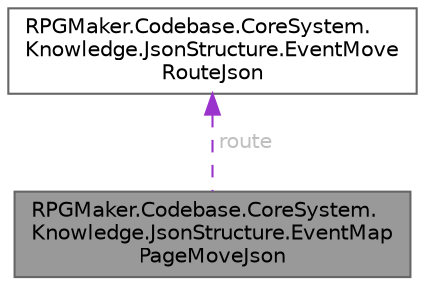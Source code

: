digraph "RPGMaker.Codebase.CoreSystem.Knowledge.JsonStructure.EventMapPageMoveJson"
{
 // LATEX_PDF_SIZE
  bgcolor="transparent";
  edge [fontname=Helvetica,fontsize=10,labelfontname=Helvetica,labelfontsize=10];
  node [fontname=Helvetica,fontsize=10,shape=box,height=0.2,width=0.4];
  Node1 [id="Node000001",label="RPGMaker.Codebase.CoreSystem.\lKnowledge.JsonStructure.EventMap\lPageMoveJson",height=0.2,width=0.4,color="gray40", fillcolor="grey60", style="filled", fontcolor="black",tooltip=" "];
  Node2 -> Node1 [id="edge1_Node000001_Node000002",dir="back",color="darkorchid3",style="dashed",tooltip=" ",label=" route",fontcolor="grey" ];
  Node2 [id="Node000002",label="RPGMaker.Codebase.CoreSystem.\lKnowledge.JsonStructure.EventMove\lRouteJson",height=0.2,width=0.4,color="gray40", fillcolor="white", style="filled",URL="$d0/d26/class_r_p_g_maker_1_1_codebase_1_1_core_system_1_1_knowledge_1_1_json_structure_1_1_event_move_route_json.html",tooltip=" "];
}
